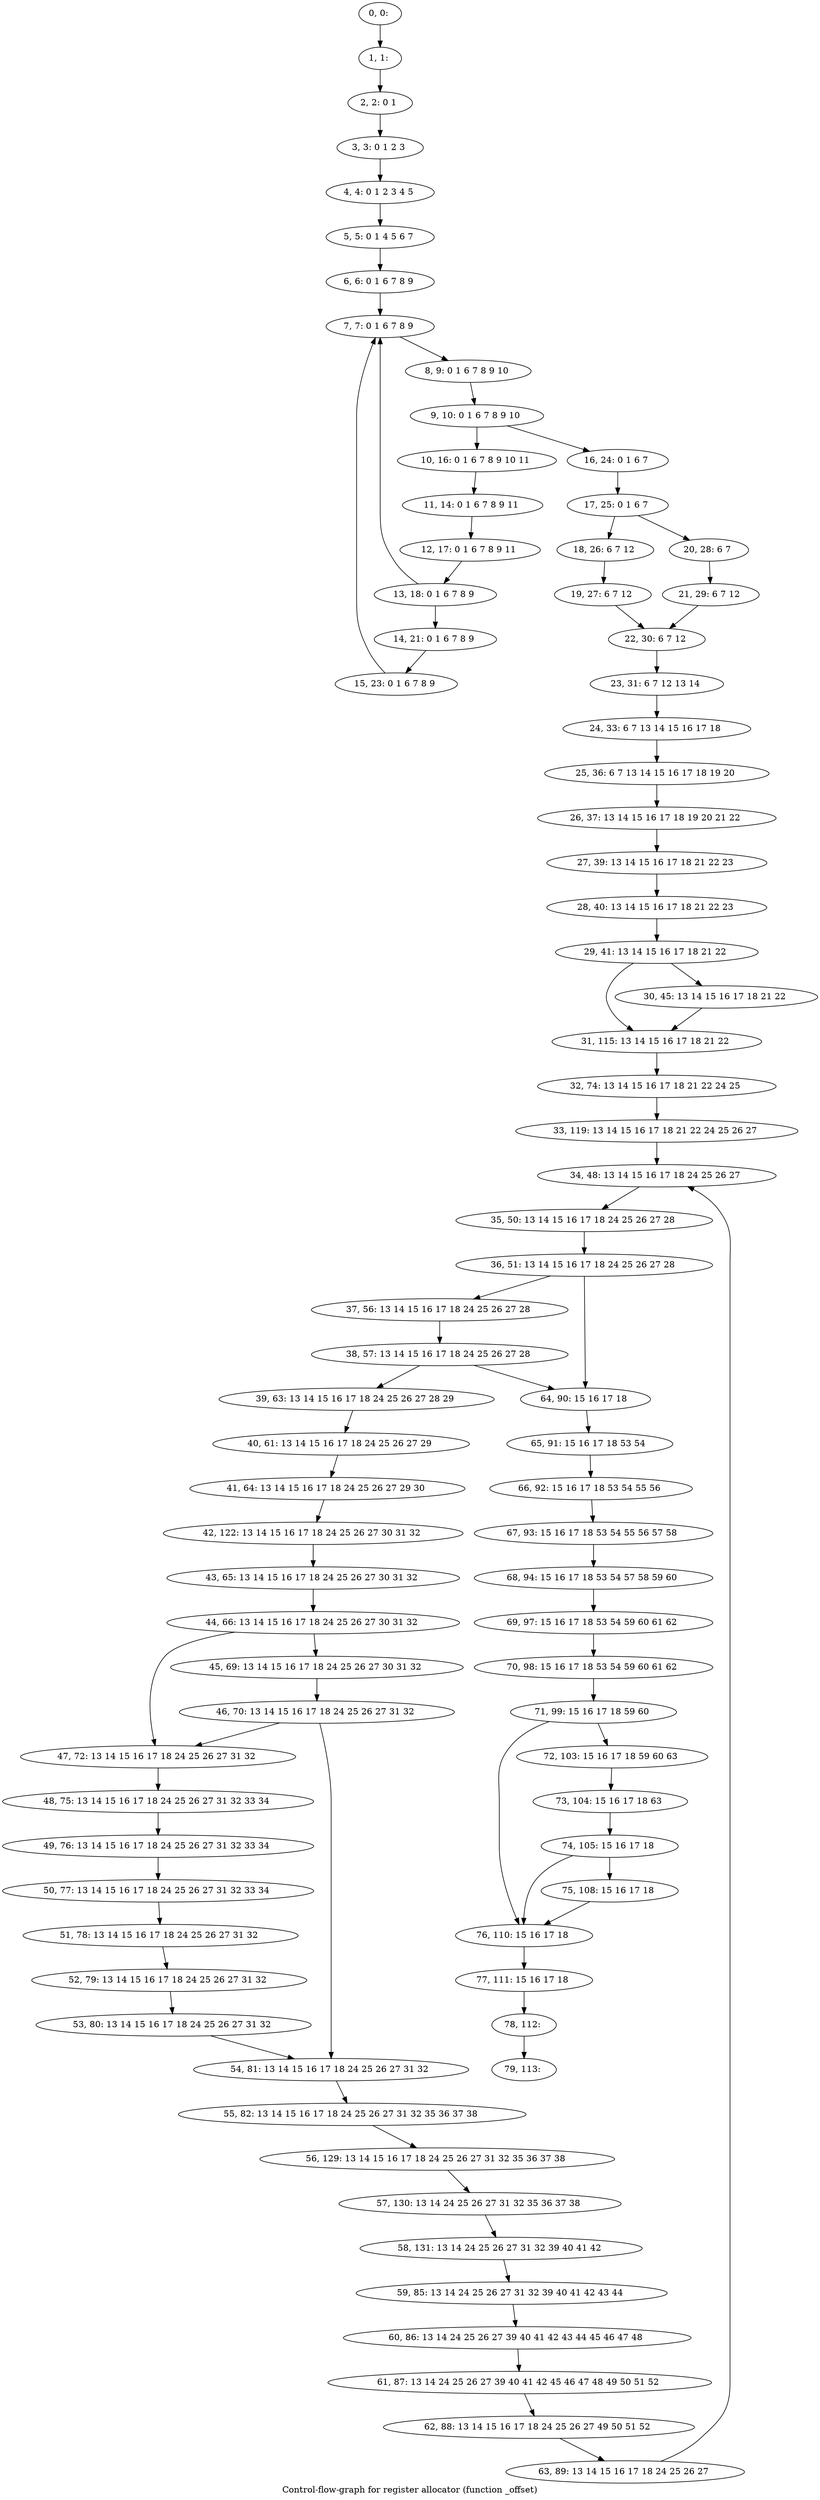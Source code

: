 digraph G {
graph [label="Control-flow-graph for register allocator (function _offset)"]
0[label="0, 0: "];
1[label="1, 1: "];
2[label="2, 2: 0 1 "];
3[label="3, 3: 0 1 2 3 "];
4[label="4, 4: 0 1 2 3 4 5 "];
5[label="5, 5: 0 1 4 5 6 7 "];
6[label="6, 6: 0 1 6 7 8 9 "];
7[label="7, 7: 0 1 6 7 8 9 "];
8[label="8, 9: 0 1 6 7 8 9 10 "];
9[label="9, 10: 0 1 6 7 8 9 10 "];
10[label="10, 16: 0 1 6 7 8 9 10 11 "];
11[label="11, 14: 0 1 6 7 8 9 11 "];
12[label="12, 17: 0 1 6 7 8 9 11 "];
13[label="13, 18: 0 1 6 7 8 9 "];
14[label="14, 21: 0 1 6 7 8 9 "];
15[label="15, 23: 0 1 6 7 8 9 "];
16[label="16, 24: 0 1 6 7 "];
17[label="17, 25: 0 1 6 7 "];
18[label="18, 26: 6 7 12 "];
19[label="19, 27: 6 7 12 "];
20[label="20, 28: 6 7 "];
21[label="21, 29: 6 7 12 "];
22[label="22, 30: 6 7 12 "];
23[label="23, 31: 6 7 12 13 14 "];
24[label="24, 33: 6 7 13 14 15 16 17 18 "];
25[label="25, 36: 6 7 13 14 15 16 17 18 19 20 "];
26[label="26, 37: 13 14 15 16 17 18 19 20 21 22 "];
27[label="27, 39: 13 14 15 16 17 18 21 22 23 "];
28[label="28, 40: 13 14 15 16 17 18 21 22 23 "];
29[label="29, 41: 13 14 15 16 17 18 21 22 "];
30[label="30, 45: 13 14 15 16 17 18 21 22 "];
31[label="31, 115: 13 14 15 16 17 18 21 22 "];
32[label="32, 74: 13 14 15 16 17 18 21 22 24 25 "];
33[label="33, 119: 13 14 15 16 17 18 21 22 24 25 26 27 "];
34[label="34, 48: 13 14 15 16 17 18 24 25 26 27 "];
35[label="35, 50: 13 14 15 16 17 18 24 25 26 27 28 "];
36[label="36, 51: 13 14 15 16 17 18 24 25 26 27 28 "];
37[label="37, 56: 13 14 15 16 17 18 24 25 26 27 28 "];
38[label="38, 57: 13 14 15 16 17 18 24 25 26 27 28 "];
39[label="39, 63: 13 14 15 16 17 18 24 25 26 27 28 29 "];
40[label="40, 61: 13 14 15 16 17 18 24 25 26 27 29 "];
41[label="41, 64: 13 14 15 16 17 18 24 25 26 27 29 30 "];
42[label="42, 122: 13 14 15 16 17 18 24 25 26 27 30 31 32 "];
43[label="43, 65: 13 14 15 16 17 18 24 25 26 27 30 31 32 "];
44[label="44, 66: 13 14 15 16 17 18 24 25 26 27 30 31 32 "];
45[label="45, 69: 13 14 15 16 17 18 24 25 26 27 30 31 32 "];
46[label="46, 70: 13 14 15 16 17 18 24 25 26 27 31 32 "];
47[label="47, 72: 13 14 15 16 17 18 24 25 26 27 31 32 "];
48[label="48, 75: 13 14 15 16 17 18 24 25 26 27 31 32 33 34 "];
49[label="49, 76: 13 14 15 16 17 18 24 25 26 27 31 32 33 34 "];
50[label="50, 77: 13 14 15 16 17 18 24 25 26 27 31 32 33 34 "];
51[label="51, 78: 13 14 15 16 17 18 24 25 26 27 31 32 "];
52[label="52, 79: 13 14 15 16 17 18 24 25 26 27 31 32 "];
53[label="53, 80: 13 14 15 16 17 18 24 25 26 27 31 32 "];
54[label="54, 81: 13 14 15 16 17 18 24 25 26 27 31 32 "];
55[label="55, 82: 13 14 15 16 17 18 24 25 26 27 31 32 35 36 37 38 "];
56[label="56, 129: 13 14 15 16 17 18 24 25 26 27 31 32 35 36 37 38 "];
57[label="57, 130: 13 14 24 25 26 27 31 32 35 36 37 38 "];
58[label="58, 131: 13 14 24 25 26 27 31 32 39 40 41 42 "];
59[label="59, 85: 13 14 24 25 26 27 31 32 39 40 41 42 43 44 "];
60[label="60, 86: 13 14 24 25 26 27 39 40 41 42 43 44 45 46 47 48 "];
61[label="61, 87: 13 14 24 25 26 27 39 40 41 42 45 46 47 48 49 50 51 52 "];
62[label="62, 88: 13 14 15 16 17 18 24 25 26 27 49 50 51 52 "];
63[label="63, 89: 13 14 15 16 17 18 24 25 26 27 "];
64[label="64, 90: 15 16 17 18 "];
65[label="65, 91: 15 16 17 18 53 54 "];
66[label="66, 92: 15 16 17 18 53 54 55 56 "];
67[label="67, 93: 15 16 17 18 53 54 55 56 57 58 "];
68[label="68, 94: 15 16 17 18 53 54 57 58 59 60 "];
69[label="69, 97: 15 16 17 18 53 54 59 60 61 62 "];
70[label="70, 98: 15 16 17 18 53 54 59 60 61 62 "];
71[label="71, 99: 15 16 17 18 59 60 "];
72[label="72, 103: 15 16 17 18 59 60 63 "];
73[label="73, 104: 15 16 17 18 63 "];
74[label="74, 105: 15 16 17 18 "];
75[label="75, 108: 15 16 17 18 "];
76[label="76, 110: 15 16 17 18 "];
77[label="77, 111: 15 16 17 18 "];
78[label="78, 112: "];
79[label="79, 113: "];
0->1 ;
1->2 ;
2->3 ;
3->4 ;
4->5 ;
5->6 ;
6->7 ;
7->8 ;
8->9 ;
9->10 ;
9->16 ;
10->11 ;
11->12 ;
12->13 ;
13->14 ;
13->7 ;
14->15 ;
15->7 ;
16->17 ;
17->18 ;
17->20 ;
18->19 ;
19->22 ;
20->21 ;
21->22 ;
22->23 ;
23->24 ;
24->25 ;
25->26 ;
26->27 ;
27->28 ;
28->29 ;
29->30 ;
29->31 ;
30->31 ;
31->32 ;
32->33 ;
33->34 ;
34->35 ;
35->36 ;
36->37 ;
36->64 ;
37->38 ;
38->39 ;
38->64 ;
39->40 ;
40->41 ;
41->42 ;
42->43 ;
43->44 ;
44->45 ;
44->47 ;
45->46 ;
46->47 ;
46->54 ;
47->48 ;
48->49 ;
49->50 ;
50->51 ;
51->52 ;
52->53 ;
53->54 ;
54->55 ;
55->56 ;
56->57 ;
57->58 ;
58->59 ;
59->60 ;
60->61 ;
61->62 ;
62->63 ;
63->34 ;
64->65 ;
65->66 ;
66->67 ;
67->68 ;
68->69 ;
69->70 ;
70->71 ;
71->72 ;
71->76 ;
72->73 ;
73->74 ;
74->75 ;
74->76 ;
75->76 ;
76->77 ;
77->78 ;
78->79 ;
}
